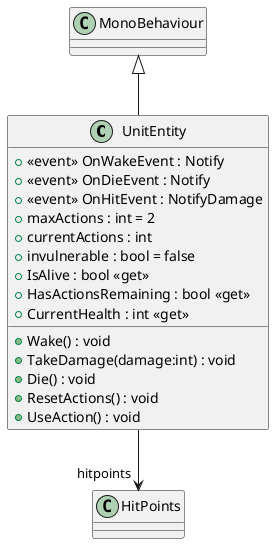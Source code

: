 @startuml
class UnitEntity {
    +  <<event>> OnWakeEvent : Notify 
    +  <<event>> OnDieEvent : Notify 
    +  <<event>> OnHitEvent : NotifyDamage 
    + maxActions : int = 2
    + currentActions : int
    + invulnerable : bool = false
    + Wake() : void
    + IsAlive : bool <<get>>
    + HasActionsRemaining : bool <<get>>
    + TakeDamage(damage:int) : void
    + Die() : void
    + ResetActions() : void
    + UseAction() : void
    + CurrentHealth : int <<get>>
}
MonoBehaviour <|-- UnitEntity
UnitEntity --> "hitpoints" HitPoints
@enduml
